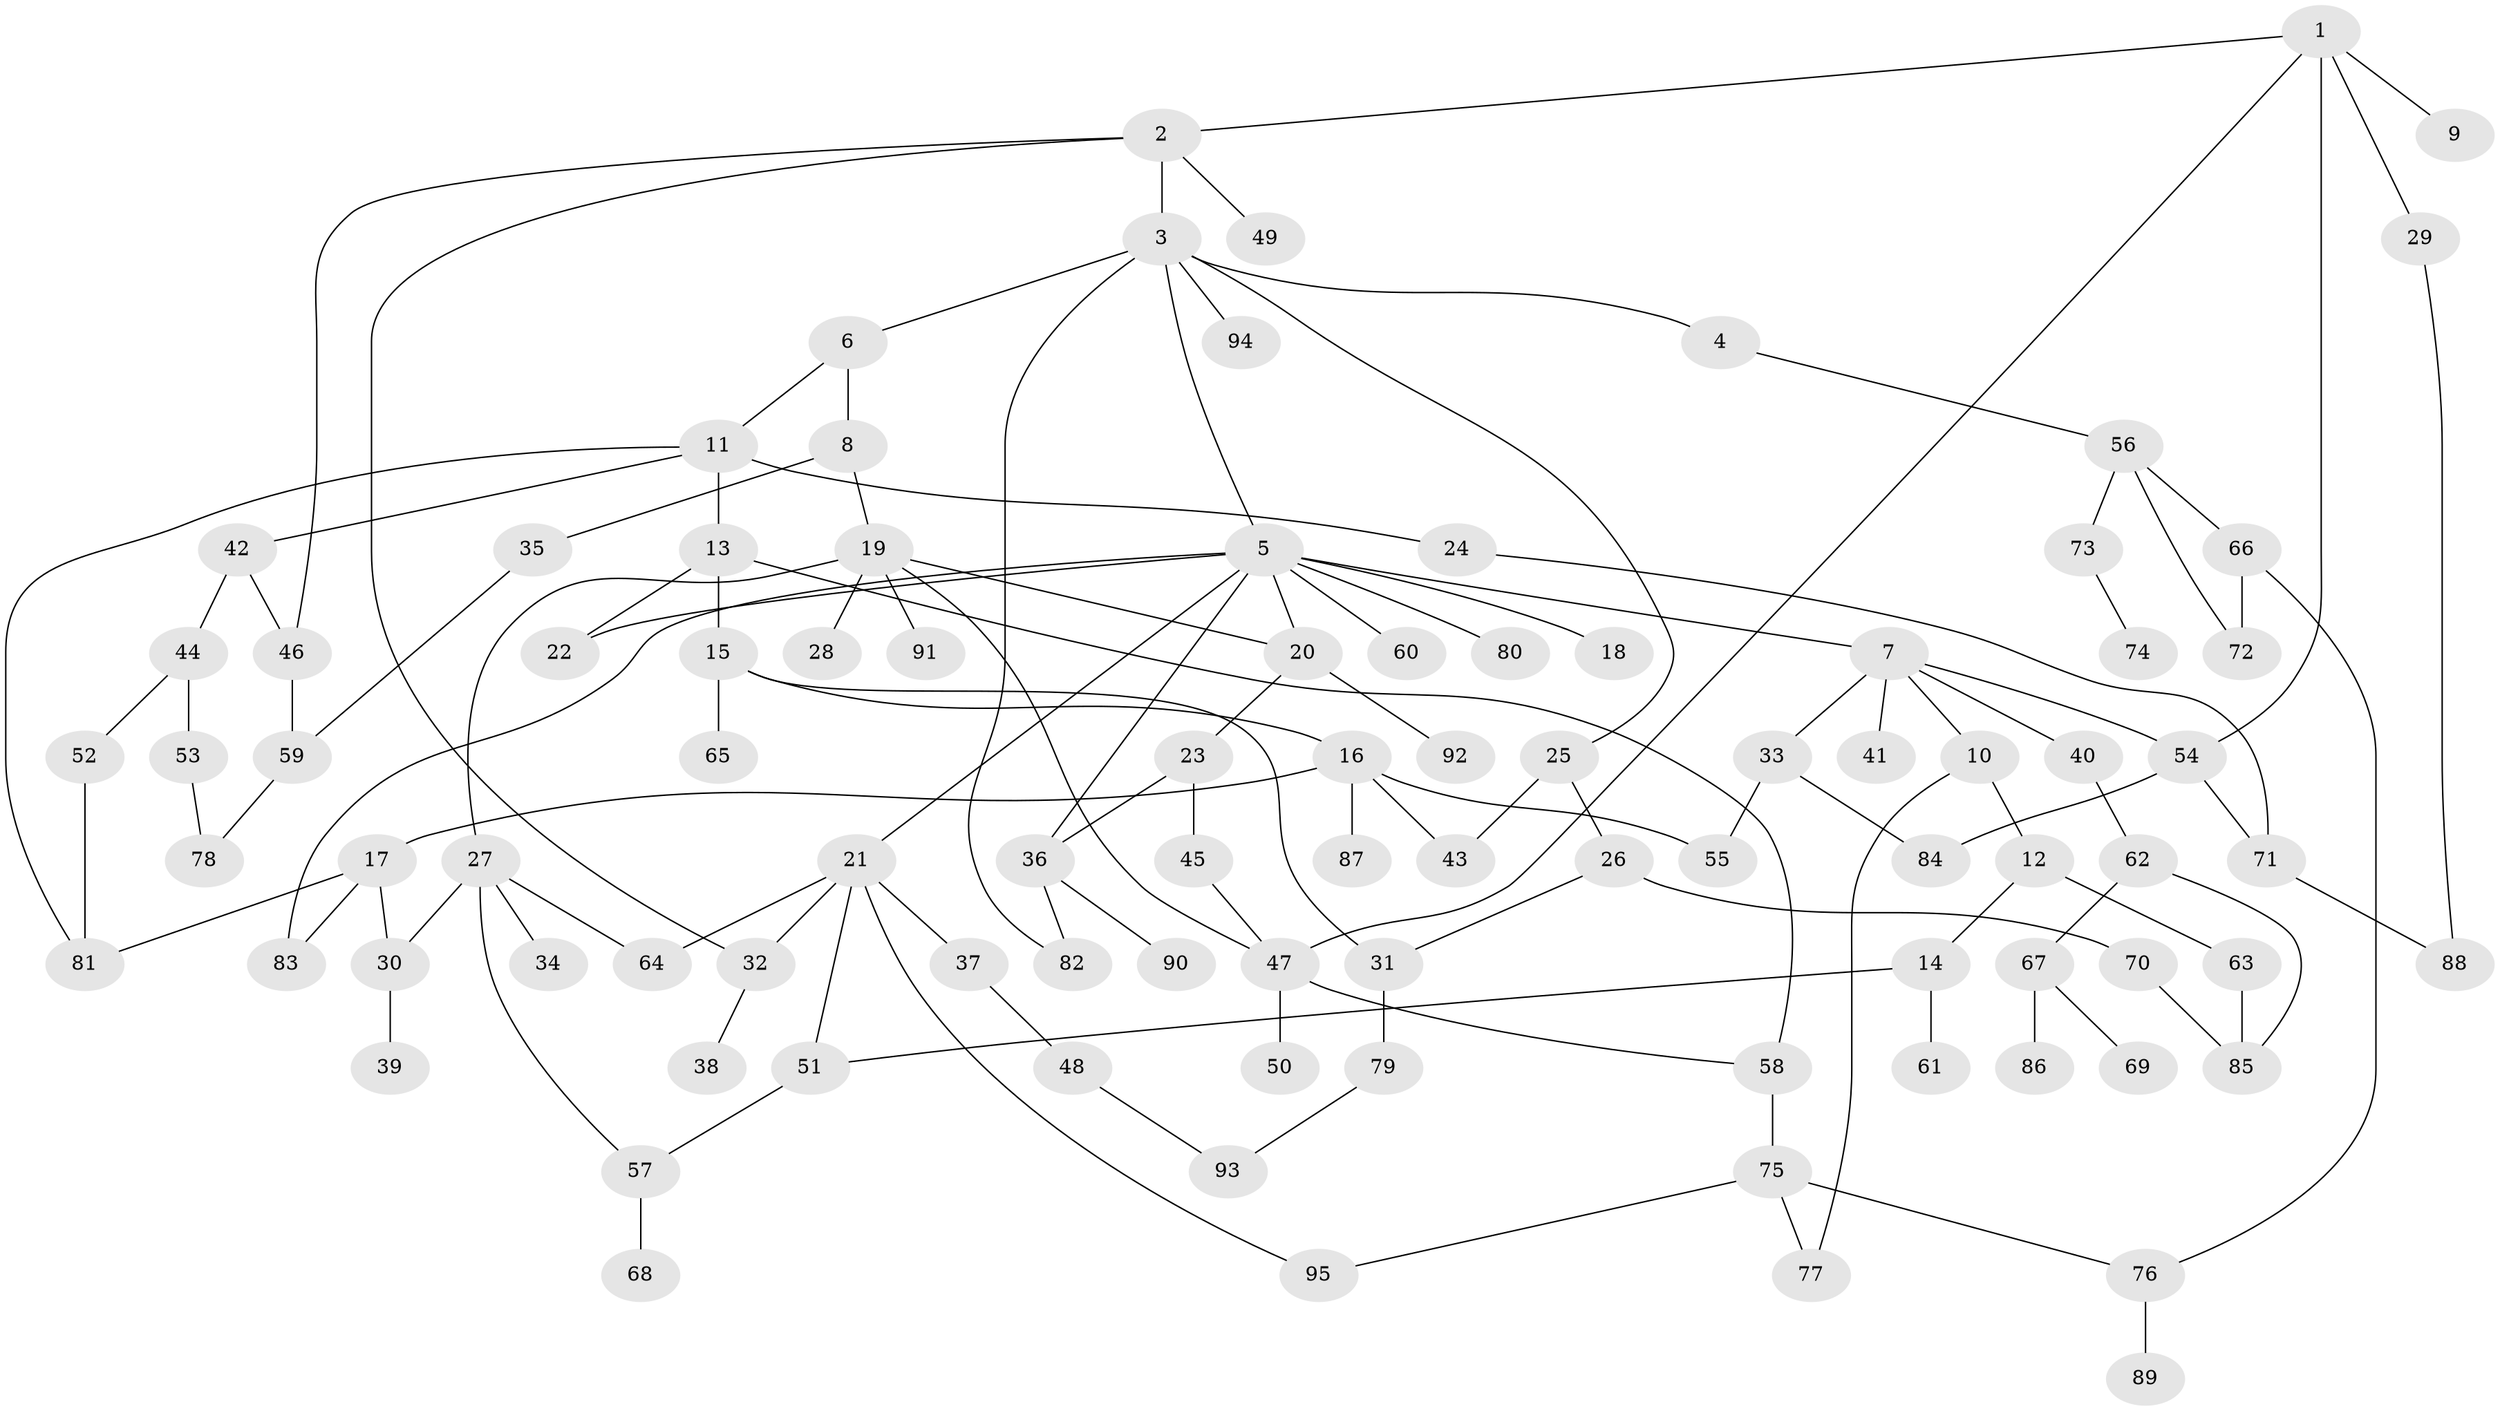 // Generated by graph-tools (version 1.1) at 2025/13/03/09/25 04:13:20]
// undirected, 95 vertices, 126 edges
graph export_dot {
graph [start="1"]
  node [color=gray90,style=filled];
  1;
  2;
  3;
  4;
  5;
  6;
  7;
  8;
  9;
  10;
  11;
  12;
  13;
  14;
  15;
  16;
  17;
  18;
  19;
  20;
  21;
  22;
  23;
  24;
  25;
  26;
  27;
  28;
  29;
  30;
  31;
  32;
  33;
  34;
  35;
  36;
  37;
  38;
  39;
  40;
  41;
  42;
  43;
  44;
  45;
  46;
  47;
  48;
  49;
  50;
  51;
  52;
  53;
  54;
  55;
  56;
  57;
  58;
  59;
  60;
  61;
  62;
  63;
  64;
  65;
  66;
  67;
  68;
  69;
  70;
  71;
  72;
  73;
  74;
  75;
  76;
  77;
  78;
  79;
  80;
  81;
  82;
  83;
  84;
  85;
  86;
  87;
  88;
  89;
  90;
  91;
  92;
  93;
  94;
  95;
  1 -- 2;
  1 -- 9;
  1 -- 29;
  1 -- 47;
  1 -- 54;
  2 -- 3;
  2 -- 46;
  2 -- 49;
  2 -- 32;
  3 -- 4;
  3 -- 5;
  3 -- 6;
  3 -- 25;
  3 -- 94;
  3 -- 82;
  4 -- 56;
  5 -- 7;
  5 -- 18;
  5 -- 21;
  5 -- 22;
  5 -- 36;
  5 -- 60;
  5 -- 80;
  5 -- 83;
  5 -- 20;
  6 -- 8;
  6 -- 11;
  7 -- 10;
  7 -- 33;
  7 -- 40;
  7 -- 41;
  7 -- 54;
  8 -- 19;
  8 -- 35;
  10 -- 12;
  10 -- 77;
  11 -- 13;
  11 -- 24;
  11 -- 42;
  11 -- 81;
  12 -- 14;
  12 -- 63;
  13 -- 15;
  13 -- 22;
  13 -- 58;
  14 -- 51;
  14 -- 61;
  15 -- 16;
  15 -- 65;
  15 -- 31;
  16 -- 17;
  16 -- 43;
  16 -- 55;
  16 -- 87;
  17 -- 83;
  17 -- 30;
  17 -- 81;
  19 -- 20;
  19 -- 27;
  19 -- 28;
  19 -- 91;
  19 -- 47;
  20 -- 23;
  20 -- 92;
  21 -- 32;
  21 -- 37;
  21 -- 64;
  21 -- 95;
  21 -- 51;
  23 -- 45;
  23 -- 36;
  24 -- 71;
  25 -- 26;
  25 -- 43;
  26 -- 31;
  26 -- 70;
  27 -- 30;
  27 -- 34;
  27 -- 57;
  27 -- 64;
  29 -- 88;
  30 -- 39;
  31 -- 79;
  32 -- 38;
  33 -- 84;
  33 -- 55;
  35 -- 59;
  36 -- 82;
  36 -- 90;
  37 -- 48;
  40 -- 62;
  42 -- 44;
  42 -- 46;
  44 -- 52;
  44 -- 53;
  45 -- 47;
  46 -- 59;
  47 -- 50;
  47 -- 58;
  48 -- 93;
  51 -- 57;
  52 -- 81;
  53 -- 78;
  54 -- 71;
  54 -- 84;
  56 -- 66;
  56 -- 72;
  56 -- 73;
  57 -- 68;
  58 -- 75;
  59 -- 78;
  62 -- 67;
  62 -- 85;
  63 -- 85;
  66 -- 72;
  66 -- 76;
  67 -- 69;
  67 -- 86;
  70 -- 85;
  71 -- 88;
  73 -- 74;
  75 -- 76;
  75 -- 95;
  75 -- 77;
  76 -- 89;
  79 -- 93;
}
